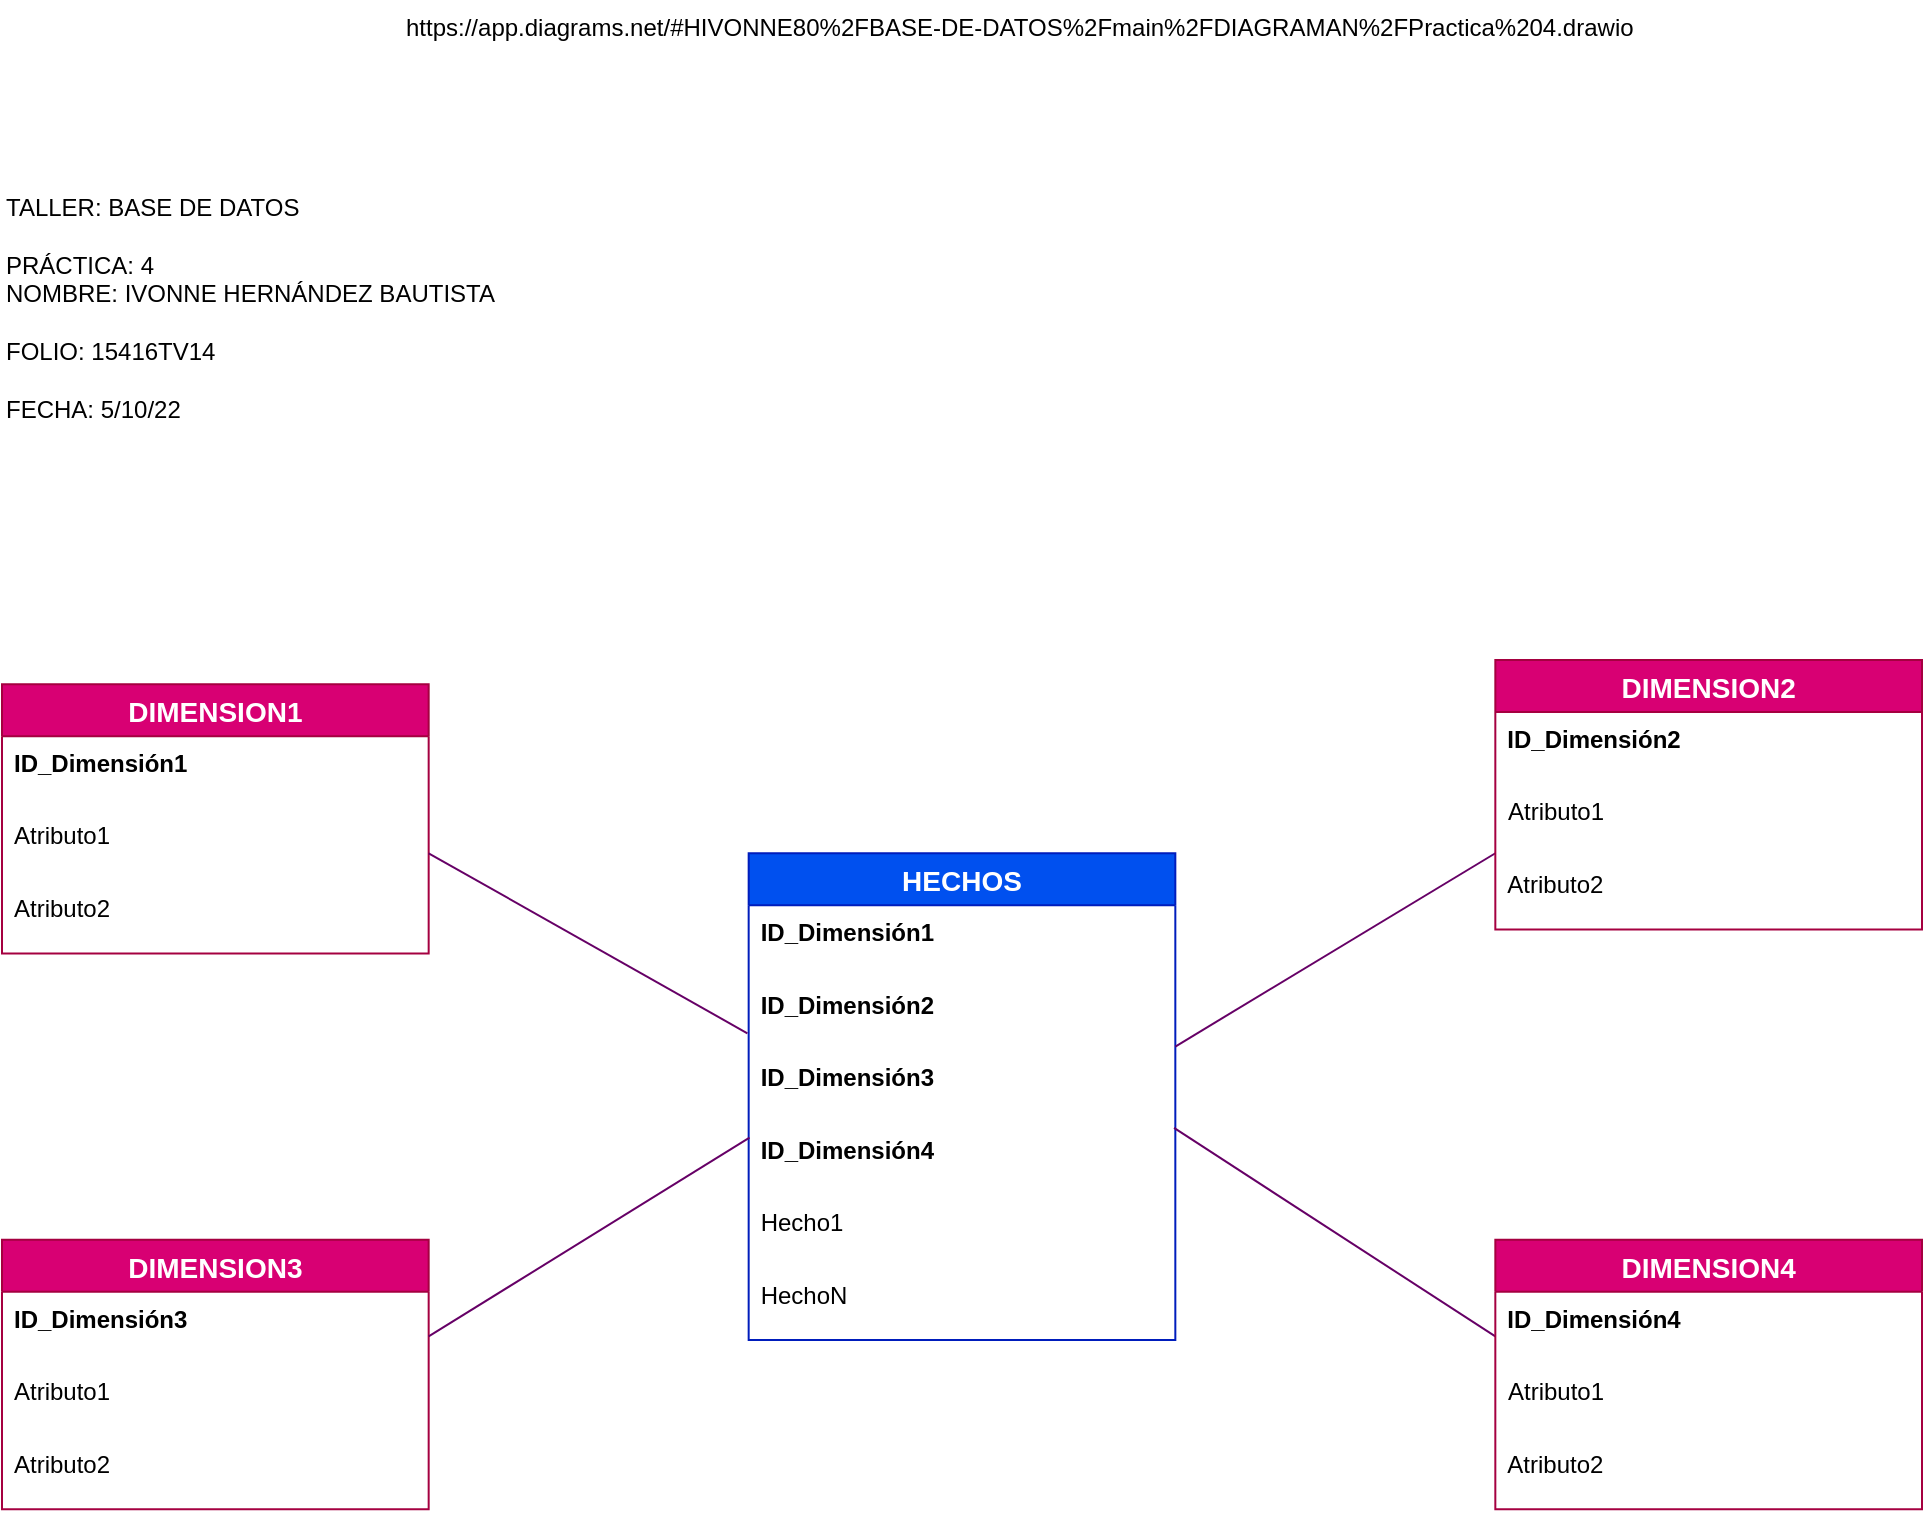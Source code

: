 <mxfile version="20.3.6" type="github" pages="2">
  <diagram id="9ibJy7TVjB15K4Lmft1s" name="Página-1">
    <mxGraphModel dx="1422" dy="794" grid="1" gridSize="10" guides="1" tooltips="1" connect="1" arrows="1" fold="1" page="1" pageScale="1" pageWidth="1169" pageHeight="827" math="0" shadow="0">
      <root>
        <mxCell id="0" />
        <mxCell id="1" parent="0" />
        <mxCell id="L-MqwaFZbTVjXF8py1bF-2" value="" style="group" vertex="1" connectable="0" parent="1">
          <mxGeometry x="40" y="370" width="960" height="430" as="geometry" />
        </mxCell>
        <mxCell id="L-MqwaFZbTVjXF8py1bF-3" value="HECHOS" style="swimlane;fontStyle=1;childLayout=stackLayout;horizontal=1;startSize=26;horizontalStack=0;resizeParent=1;resizeParentMax=0;resizeLast=0;collapsible=1;marginBottom=0;align=center;fontSize=14;fillColor=#0050ef;strokeColor=#001DBC;fontColor=#ffffff;" vertex="1" parent="L-MqwaFZbTVjXF8py1bF-2">
          <mxGeometry x="373.333" y="96.629" width="213.333" height="243.416" as="geometry" />
        </mxCell>
        <mxCell id="L-MqwaFZbTVjXF8py1bF-4" value="ID_Dimensión1" style="text;strokeColor=none;fillColor=none;spacingLeft=4;spacingRight=4;overflow=hidden;rotatable=0;points=[[0,0.5],[1,0.5]];portConstraint=eastwest;fontSize=12;fontStyle=1" vertex="1" parent="L-MqwaFZbTVjXF8py1bF-3">
          <mxGeometry y="26" width="213.333" height="36.236" as="geometry" />
        </mxCell>
        <mxCell id="L-MqwaFZbTVjXF8py1bF-5" value="ID_Dimensión2" style="text;strokeColor=none;fillColor=none;spacingLeft=4;spacingRight=4;overflow=hidden;rotatable=0;points=[[0,0.5],[1,0.5]];portConstraint=eastwest;fontSize=12;fontStyle=1" vertex="1" parent="L-MqwaFZbTVjXF8py1bF-3">
          <mxGeometry y="62.236" width="213.333" height="36.236" as="geometry" />
        </mxCell>
        <mxCell id="L-MqwaFZbTVjXF8py1bF-6" value="ID_Dimensión3" style="text;strokeColor=none;fillColor=none;spacingLeft=4;spacingRight=4;overflow=hidden;rotatable=0;points=[[0,0.5],[1,0.5]];portConstraint=eastwest;fontSize=12;fontStyle=1" vertex="1" parent="L-MqwaFZbTVjXF8py1bF-3">
          <mxGeometry y="98.472" width="213.333" height="36.236" as="geometry" />
        </mxCell>
        <mxCell id="L-MqwaFZbTVjXF8py1bF-7" value="ID_Dimensión4" style="text;strokeColor=none;fillColor=none;spacingLeft=4;spacingRight=4;overflow=hidden;rotatable=0;points=[[0,0.5],[1,0.5]];portConstraint=eastwest;fontSize=12;fontStyle=1" vertex="1" parent="L-MqwaFZbTVjXF8py1bF-3">
          <mxGeometry y="134.708" width="213.333" height="36.236" as="geometry" />
        </mxCell>
        <mxCell id="L-MqwaFZbTVjXF8py1bF-8" value="Hecho1" style="text;strokeColor=none;fillColor=none;spacingLeft=4;spacingRight=4;overflow=hidden;rotatable=0;points=[[0,0.5],[1,0.5]];portConstraint=eastwest;fontSize=12;" vertex="1" parent="L-MqwaFZbTVjXF8py1bF-3">
          <mxGeometry y="170.944" width="213.333" height="36.236" as="geometry" />
        </mxCell>
        <mxCell id="L-MqwaFZbTVjXF8py1bF-9" value="HechoN" style="text;strokeColor=none;fillColor=none;spacingLeft=4;spacingRight=4;overflow=hidden;rotatable=0;points=[[0,0.5],[1,0.5]];portConstraint=eastwest;fontSize=12;" vertex="1" parent="L-MqwaFZbTVjXF8py1bF-3">
          <mxGeometry y="207.18" width="213.333" height="36.236" as="geometry" />
        </mxCell>
        <mxCell id="L-MqwaFZbTVjXF8py1bF-10" value="DIMENSION1" style="swimlane;fontStyle=1;childLayout=stackLayout;horizontal=1;startSize=26;horizontalStack=0;resizeParent=1;resizeParentMax=0;resizeLast=0;collapsible=1;marginBottom=0;align=center;fontSize=14;fillColor=#d80073;strokeColor=#A50040;fontColor=#ffffff;" vertex="1" parent="L-MqwaFZbTVjXF8py1bF-2">
          <mxGeometry y="12.079" width="213.333" height="134.708" as="geometry" />
        </mxCell>
        <mxCell id="L-MqwaFZbTVjXF8py1bF-11" value="ID_Dimensión1" style="text;strokeColor=none;fillColor=none;spacingLeft=4;spacingRight=4;overflow=hidden;rotatable=0;points=[[0,0.5],[1,0.5]];portConstraint=eastwest;fontSize=12;fontStyle=1;labelBorderColor=none;fontColor=default;" vertex="1" parent="L-MqwaFZbTVjXF8py1bF-10">
          <mxGeometry y="26" width="213.333" height="36.236" as="geometry" />
        </mxCell>
        <mxCell id="L-MqwaFZbTVjXF8py1bF-12" value="Atributo1" style="text;strokeColor=none;fillColor=none;spacingLeft=4;spacingRight=4;overflow=hidden;rotatable=0;points=[[0,0.5],[1,0.5]];portConstraint=eastwest;fontSize=12;html=1;" vertex="1" parent="L-MqwaFZbTVjXF8py1bF-10">
          <mxGeometry y="62.236" width="213.333" height="36.236" as="geometry" />
        </mxCell>
        <mxCell id="L-MqwaFZbTVjXF8py1bF-13" value="Atributo2" style="text;strokeColor=none;fillColor=none;spacingLeft=4;spacingRight=4;overflow=hidden;rotatable=0;points=[[0,0.5],[1,0.5]];portConstraint=eastwest;fontSize=12;" vertex="1" parent="L-MqwaFZbTVjXF8py1bF-10">
          <mxGeometry y="98.472" width="213.333" height="36.236" as="geometry" />
        </mxCell>
        <mxCell id="L-MqwaFZbTVjXF8py1bF-14" value="DIMENSION3" style="swimlane;fontStyle=1;childLayout=stackLayout;horizontal=1;startSize=26;horizontalStack=0;resizeParent=1;resizeParentMax=0;resizeLast=0;collapsible=1;marginBottom=0;align=center;fontSize=14;fillColor=#d80073;strokeColor=#A50040;fontColor=#ffffff;" vertex="1" parent="L-MqwaFZbTVjXF8py1bF-2">
          <mxGeometry y="289.888" width="213.333" height="134.708" as="geometry" />
        </mxCell>
        <mxCell id="L-MqwaFZbTVjXF8py1bF-15" value="ID_Dimensión3" style="text;strokeColor=none;fillColor=none;spacingLeft=4;spacingRight=4;overflow=hidden;rotatable=0;points=[[0,0.5],[1,0.5]];portConstraint=eastwest;fontSize=12;fontStyle=1" vertex="1" parent="L-MqwaFZbTVjXF8py1bF-14">
          <mxGeometry y="26" width="213.333" height="36.236" as="geometry" />
        </mxCell>
        <mxCell id="L-MqwaFZbTVjXF8py1bF-16" value="Atributo1" style="text;strokeColor=none;fillColor=none;spacingLeft=4;spacingRight=4;overflow=hidden;rotatable=0;points=[[0,0.5],[1,0.5]];portConstraint=eastwest;fontSize=12;" vertex="1" parent="L-MqwaFZbTVjXF8py1bF-14">
          <mxGeometry y="62.236" width="213.333" height="36.236" as="geometry" />
        </mxCell>
        <mxCell id="L-MqwaFZbTVjXF8py1bF-17" value="Atributo2" style="text;strokeColor=none;fillColor=none;spacingLeft=4;spacingRight=4;overflow=hidden;rotatable=0;points=[[0,0.5],[1,0.5]];portConstraint=eastwest;fontSize=12;" vertex="1" parent="L-MqwaFZbTVjXF8py1bF-14">
          <mxGeometry y="98.472" width="213.333" height="36.236" as="geometry" />
        </mxCell>
        <mxCell id="L-MqwaFZbTVjXF8py1bF-18" value="" style="endArrow=none;html=1;fontColor=#0000CC;strokeColor=#660066;rounded=0;" edge="1" parent="L-MqwaFZbTVjXF8py1bF-2">
          <mxGeometry relative="1" as="geometry">
            <mxPoint x="586.667" y="193.258" as="sourcePoint" />
            <mxPoint x="746.667" y="96.629" as="targetPoint" />
          </mxGeometry>
        </mxCell>
        <mxCell id="L-MqwaFZbTVjXF8py1bF-19" value="" style="endArrow=none;html=1;fontColor=#0000CC;entryX=0.002;entryY=0.207;entryDx=0;entryDy=0;entryPerimeter=0;strokeColor=#660066;rounded=0;" edge="1" parent="L-MqwaFZbTVjXF8py1bF-2" target="L-MqwaFZbTVjXF8py1bF-7">
          <mxGeometry relative="1" as="geometry">
            <mxPoint x="213.333" y="338.202" as="sourcePoint" />
            <mxPoint x="424.96" y="265.73" as="targetPoint" />
          </mxGeometry>
        </mxCell>
        <mxCell id="L-MqwaFZbTVjXF8py1bF-20" value="" style="endArrow=none;html=1;fontColor=#0000CC;strokeColor=#660066;rounded=0;exitX=0.997;exitY=0.073;exitDx=0;exitDy=0;exitPerimeter=0;" edge="1" parent="L-MqwaFZbTVjXF8py1bF-2" source="L-MqwaFZbTVjXF8py1bF-7">
          <mxGeometry relative="1" as="geometry">
            <mxPoint x="600" y="205.337" as="sourcePoint" />
            <mxPoint x="746.667" y="338.202" as="targetPoint" />
          </mxGeometry>
        </mxCell>
        <mxCell id="L-MqwaFZbTVjXF8py1bF-21" value="" style="endArrow=none;html=1;fontColor=#0000CC;entryX=-0.003;entryY=0.767;entryDx=0;entryDy=0;entryPerimeter=0;strokeColor=#660066;rounded=0;" edge="1" parent="L-MqwaFZbTVjXF8py1bF-2" target="L-MqwaFZbTVjXF8py1bF-5">
          <mxGeometry relative="1" as="geometry">
            <mxPoint x="213.333" y="96.629" as="sourcePoint" />
            <mxPoint x="387.093" y="256.321" as="targetPoint" />
          </mxGeometry>
        </mxCell>
        <mxCell id="L-MqwaFZbTVjXF8py1bF-22" value="DIMENSION2" style="swimlane;fontStyle=1;childLayout=stackLayout;horizontal=1;startSize=26;horizontalStack=0;resizeParent=1;resizeParentMax=0;resizeLast=0;collapsible=1;marginBottom=0;align=center;fontSize=14;fillColor=#d80073;strokeColor=#A50040;fontColor=#ffffff;" vertex="1" parent="L-MqwaFZbTVjXF8py1bF-2">
          <mxGeometry x="746.667" width="213.333" height="134.708" as="geometry" />
        </mxCell>
        <mxCell id="L-MqwaFZbTVjXF8py1bF-23" value="ID_Dimensión2" style="text;strokeColor=none;fillColor=none;spacingLeft=4;spacingRight=4;overflow=hidden;rotatable=0;points=[[0,0.5],[1,0.5]];portConstraint=eastwest;fontSize=12;fontStyle=1;labelBorderColor=none;fontColor=default;" vertex="1" parent="L-MqwaFZbTVjXF8py1bF-22">
          <mxGeometry y="26" width="213.333" height="36.236" as="geometry" />
        </mxCell>
        <mxCell id="L-MqwaFZbTVjXF8py1bF-24" value="Atributo1" style="text;strokeColor=none;fillColor=none;spacingLeft=4;spacingRight=4;overflow=hidden;rotatable=0;points=[[0,0.5],[1,0.5]];portConstraint=eastwest;fontSize=12;html=1;" vertex="1" parent="L-MqwaFZbTVjXF8py1bF-22">
          <mxGeometry y="62.236" width="213.333" height="36.236" as="geometry" />
        </mxCell>
        <mxCell id="L-MqwaFZbTVjXF8py1bF-25" value="Atributo2" style="text;strokeColor=none;fillColor=none;spacingLeft=4;spacingRight=4;overflow=hidden;rotatable=0;points=[[0,0.5],[1,0.5]];portConstraint=eastwest;fontSize=12;" vertex="1" parent="L-MqwaFZbTVjXF8py1bF-22">
          <mxGeometry y="98.472" width="213.333" height="36.236" as="geometry" />
        </mxCell>
        <mxCell id="L-MqwaFZbTVjXF8py1bF-26" value="DIMENSION4" style="swimlane;fontStyle=1;childLayout=stackLayout;horizontal=1;startSize=26;horizontalStack=0;resizeParent=1;resizeParentMax=0;resizeLast=0;collapsible=1;marginBottom=0;align=center;fontSize=14;fillColor=#d80073;strokeColor=#A50040;fontColor=#ffffff;" vertex="1" parent="L-MqwaFZbTVjXF8py1bF-2">
          <mxGeometry x="746.667" y="289.888" width="213.333" height="134.708" as="geometry" />
        </mxCell>
        <mxCell id="L-MqwaFZbTVjXF8py1bF-27" value="ID_Dimensión4" style="text;strokeColor=none;fillColor=none;spacingLeft=4;spacingRight=4;overflow=hidden;rotatable=0;points=[[0,0.5],[1,0.5]];portConstraint=eastwest;fontSize=12;fontStyle=1;labelBorderColor=none;fontColor=default;" vertex="1" parent="L-MqwaFZbTVjXF8py1bF-26">
          <mxGeometry y="26" width="213.333" height="36.236" as="geometry" />
        </mxCell>
        <mxCell id="L-MqwaFZbTVjXF8py1bF-28" value="Atributo1" style="text;strokeColor=none;fillColor=none;spacingLeft=4;spacingRight=4;overflow=hidden;rotatable=0;points=[[0,0.5],[1,0.5]];portConstraint=eastwest;fontSize=12;html=1;" vertex="1" parent="L-MqwaFZbTVjXF8py1bF-26">
          <mxGeometry y="62.236" width="213.333" height="36.236" as="geometry" />
        </mxCell>
        <mxCell id="L-MqwaFZbTVjXF8py1bF-29" value="Atributo2" style="text;strokeColor=none;fillColor=none;spacingLeft=4;spacingRight=4;overflow=hidden;rotatable=0;points=[[0,0.5],[1,0.5]];portConstraint=eastwest;fontSize=12;" vertex="1" parent="L-MqwaFZbTVjXF8py1bF-26">
          <mxGeometry y="98.472" width="213.333" height="36.236" as="geometry" />
        </mxCell>
        <mxCell id="idi_wTjxyO-uuERL-XuU-1" value="TALLER: BASE DE DATOS&lt;br/&gt;&lt;br&gt;PRÁCTICA: 4&lt;br&gt;NOMBRE: IVONNE HERNÁNDEZ BAUTISTA&lt;br/&gt;&lt;br&gt;FOLIO: 15416TV14&lt;br/&gt;&lt;br&gt;FECHA: 5/10/22" style="text;whiteSpace=wrap;html=1;" vertex="1" parent="1">
          <mxGeometry x="40" y="130" width="290" height="140" as="geometry" />
        </mxCell>
        <mxCell id="idi_wTjxyO-uuERL-XuU-2" value="https://app.diagrams.net/#HIVONNE80%2FBASE-DE-DATOS%2Fmain%2FDIAGRAMAN%2FPractica%204.drawio" style="text;whiteSpace=wrap;html=1;" vertex="1" parent="1">
          <mxGeometry x="240" y="40" width="720" height="50" as="geometry" />
        </mxCell>
      </root>
    </mxGraphModel>
  </diagram>
  <diagram id="X1isnR3QcrhBbGk0Cz9l" name="Página-2">
    <mxGraphModel dx="1422" dy="794" grid="1" gridSize="10" guides="1" tooltips="1" connect="1" arrows="1" fold="1" page="1" pageScale="1" pageWidth="1169" pageHeight="827" math="0" shadow="0">
      <root>
        <mxCell id="0" />
        <mxCell id="1" parent="0" />
        <mxCell id="GGBiILvX3UtR-TjB2vxj-1" value="" style="group" vertex="1" connectable="0" parent="1">
          <mxGeometry x="10" y="280" width="1120" height="436" as="geometry" />
        </mxCell>
        <mxCell id="GGBiILvX3UtR-TjB2vxj-2" value="HECHOS" style="swimlane;fontStyle=1;childLayout=stackLayout;horizontal=1;startSize=26;horizontalStack=0;resizeParent=1;resizeParentMax=0;resizeLast=0;collapsible=1;marginBottom=0;align=center;fontSize=14;fillColor=#0050ef;strokeColor=#001DBC;fontColor=#ffffff;" vertex="1" parent="GGBiILvX3UtR-TjB2vxj-1">
          <mxGeometry x="494.118" y="129.249" width="131.765" height="181.099" as="geometry" />
        </mxCell>
        <mxCell id="GGBiILvX3UtR-TjB2vxj-3" value="ID_Dimensión1" style="text;strokeColor=none;fillColor=none;spacingLeft=4;spacingRight=4;overflow=hidden;rotatable=0;points=[[0,0.5],[1,0.5]];portConstraint=eastwest;fontSize=12;fontStyle=1" vertex="1" parent="GGBiILvX3UtR-TjB2vxj-2">
          <mxGeometry y="26" width="131.765" height="25.85" as="geometry" />
        </mxCell>
        <mxCell id="GGBiILvX3UtR-TjB2vxj-4" value="ID_Dimensión2" style="text;strokeColor=none;fillColor=none;spacingLeft=4;spacingRight=4;overflow=hidden;rotatable=0;points=[[0,0.5],[1,0.5]];portConstraint=eastwest;fontSize=12;fontStyle=1" vertex="1" parent="GGBiILvX3UtR-TjB2vxj-2">
          <mxGeometry y="51.85" width="131.765" height="25.85" as="geometry" />
        </mxCell>
        <mxCell id="GGBiILvX3UtR-TjB2vxj-5" value="ID_Dimensión3" style="text;strokeColor=none;fillColor=none;spacingLeft=4;spacingRight=4;overflow=hidden;rotatable=0;points=[[0,0.5],[1,0.5]];portConstraint=eastwest;fontSize=12;fontStyle=1" vertex="1" parent="GGBiILvX3UtR-TjB2vxj-2">
          <mxGeometry y="77.7" width="131.765" height="25.85" as="geometry" />
        </mxCell>
        <mxCell id="GGBiILvX3UtR-TjB2vxj-6" value="ID_Dimensión4" style="text;strokeColor=none;fillColor=none;spacingLeft=4;spacingRight=4;overflow=hidden;rotatable=0;points=[[0,0.5],[1,0.5]];portConstraint=eastwest;fontSize=12;fontStyle=1" vertex="1" parent="GGBiILvX3UtR-TjB2vxj-2">
          <mxGeometry y="103.549" width="131.765" height="25.85" as="geometry" />
        </mxCell>
        <mxCell id="GGBiILvX3UtR-TjB2vxj-7" value="Hecho1" style="text;strokeColor=none;fillColor=none;spacingLeft=4;spacingRight=4;overflow=hidden;rotatable=0;points=[[0,0.5],[1,0.5]];portConstraint=eastwest;fontSize=12;" vertex="1" parent="GGBiILvX3UtR-TjB2vxj-2">
          <mxGeometry y="129.399" width="131.765" height="25.85" as="geometry" />
        </mxCell>
        <mxCell id="GGBiILvX3UtR-TjB2vxj-8" value="HechoN" style="text;strokeColor=none;fillColor=none;spacingLeft=4;spacingRight=4;overflow=hidden;rotatable=0;points=[[0,0.5],[1,0.5]];portConstraint=eastwest;fontSize=12;" vertex="1" parent="GGBiILvX3UtR-TjB2vxj-2">
          <mxGeometry y="155.249" width="131.765" height="25.85" as="geometry" />
        </mxCell>
        <mxCell id="GGBiILvX3UtR-TjB2vxj-9" value="DIMENSION1" style="swimlane;fontStyle=1;childLayout=stackLayout;horizontal=1;startSize=26;horizontalStack=0;resizeParent=1;resizeParentMax=0;resizeLast=0;collapsible=1;marginBottom=0;align=center;fontSize=14;fillColor=#d80073;strokeColor=#A50040;fontColor=#ffffff;" vertex="1" parent="GGBiILvX3UtR-TjB2vxj-1">
          <mxGeometry x="263.529" y="86.166" width="131.765" height="103.549" as="geometry" />
        </mxCell>
        <mxCell id="GGBiILvX3UtR-TjB2vxj-10" value="ID_Dimensión1" style="text;strokeColor=none;fillColor=none;spacingLeft=4;spacingRight=4;overflow=hidden;rotatable=0;points=[[0,0.5],[1,0.5]];portConstraint=eastwest;fontSize=12;fontStyle=1;labelBorderColor=none;fontColor=default;" vertex="1" parent="GGBiILvX3UtR-TjB2vxj-9">
          <mxGeometry y="26" width="131.765" height="25.85" as="geometry" />
        </mxCell>
        <mxCell id="GGBiILvX3UtR-TjB2vxj-11" value="Atributo1" style="text;strokeColor=none;fillColor=none;spacingLeft=4;spacingRight=4;overflow=hidden;rotatable=0;points=[[0,0.5],[1,0.5]];portConstraint=eastwest;fontSize=12;html=1;" vertex="1" parent="GGBiILvX3UtR-TjB2vxj-9">
          <mxGeometry y="51.85" width="131.765" height="25.85" as="geometry" />
        </mxCell>
        <mxCell id="GGBiILvX3UtR-TjB2vxj-12" value="Atributo2" style="text;strokeColor=none;fillColor=none;spacingLeft=4;spacingRight=4;overflow=hidden;rotatable=0;points=[[0,0.5],[1,0.5]];portConstraint=eastwest;fontSize=12;" vertex="1" parent="GGBiILvX3UtR-TjB2vxj-9">
          <mxGeometry y="77.7" width="131.765" height="25.85" as="geometry" />
        </mxCell>
        <mxCell id="GGBiILvX3UtR-TjB2vxj-13" value="DIMENSION3" style="swimlane;fontStyle=1;childLayout=stackLayout;horizontal=1;startSize=26;horizontalStack=0;resizeParent=1;resizeParentMax=0;resizeLast=0;collapsible=1;marginBottom=0;align=center;fontSize=14;fillColor=#d80073;strokeColor=#A50040;fontColor=#ffffff;" vertex="1" parent="GGBiILvX3UtR-TjB2vxj-1">
          <mxGeometry x="263.529" y="275.731" width="131.765" height="103.549" as="geometry" />
        </mxCell>
        <mxCell id="GGBiILvX3UtR-TjB2vxj-14" value="ID_Dimensión3" style="text;strokeColor=none;fillColor=none;spacingLeft=4;spacingRight=4;overflow=hidden;rotatable=0;points=[[0,0.5],[1,0.5]];portConstraint=eastwest;fontSize=12;fontStyle=1" vertex="1" parent="GGBiILvX3UtR-TjB2vxj-13">
          <mxGeometry y="26" width="131.765" height="25.85" as="geometry" />
        </mxCell>
        <mxCell id="GGBiILvX3UtR-TjB2vxj-15" value="Atributo1" style="text;strokeColor=none;fillColor=none;spacingLeft=4;spacingRight=4;overflow=hidden;rotatable=0;points=[[0,0.5],[1,0.5]];portConstraint=eastwest;fontSize=12;" vertex="1" parent="GGBiILvX3UtR-TjB2vxj-13">
          <mxGeometry y="51.85" width="131.765" height="25.85" as="geometry" />
        </mxCell>
        <mxCell id="GGBiILvX3UtR-TjB2vxj-16" value="Atributo2" style="text;strokeColor=none;fillColor=none;spacingLeft=4;spacingRight=4;overflow=hidden;rotatable=0;points=[[0,0.5],[1,0.5]];portConstraint=eastwest;fontSize=12;" vertex="1" parent="GGBiILvX3UtR-TjB2vxj-13">
          <mxGeometry y="77.7" width="131.765" height="25.85" as="geometry" />
        </mxCell>
        <mxCell id="GGBiILvX3UtR-TjB2vxj-17" value="" style="endArrow=none;html=1;fontColor=#0000CC;strokeColor=#660066;rounded=0;" edge="1" parent="GGBiILvX3UtR-TjB2vxj-1">
          <mxGeometry relative="1" as="geometry">
            <mxPoint x="625.882" y="198.182" as="sourcePoint" />
            <mxPoint x="724.706" y="129.249" as="targetPoint" />
          </mxGeometry>
        </mxCell>
        <mxCell id="GGBiILvX3UtR-TjB2vxj-18" value="" style="endArrow=none;html=1;fontColor=#0000CC;entryX=0.002;entryY=0.207;entryDx=0;entryDy=0;entryPerimeter=0;strokeColor=#660066;rounded=0;" edge="1" parent="GGBiILvX3UtR-TjB2vxj-1" target="GGBiILvX3UtR-TjB2vxj-6">
          <mxGeometry relative="1" as="geometry">
            <mxPoint x="395.294" y="301.581" as="sourcePoint" />
            <mxPoint x="526.005" y="249.881" as="targetPoint" />
          </mxGeometry>
        </mxCell>
        <mxCell id="GGBiILvX3UtR-TjB2vxj-19" value="" style="endArrow=none;html=1;fontColor=#0000CC;strokeColor=#660066;rounded=0;exitX=0.997;exitY=0.073;exitDx=0;exitDy=0;exitPerimeter=0;" edge="1" parent="GGBiILvX3UtR-TjB2vxj-1" source="GGBiILvX3UtR-TjB2vxj-6">
          <mxGeometry relative="1" as="geometry">
            <mxPoint x="634.118" y="206.798" as="sourcePoint" />
            <mxPoint x="724.706" y="301.581" as="targetPoint" />
          </mxGeometry>
        </mxCell>
        <mxCell id="GGBiILvX3UtR-TjB2vxj-20" value="" style="endArrow=none;html=1;fontColor=#0000CC;entryX=-0.003;entryY=0.767;entryDx=0;entryDy=0;entryPerimeter=0;strokeColor=#660066;rounded=0;" edge="1" parent="GGBiILvX3UtR-TjB2vxj-1" target="GGBiILvX3UtR-TjB2vxj-4">
          <mxGeometry relative="1" as="geometry">
            <mxPoint x="395.294" y="129.249" as="sourcePoint" />
            <mxPoint x="502.616" y="243.169" as="targetPoint" />
          </mxGeometry>
        </mxCell>
        <mxCell id="GGBiILvX3UtR-TjB2vxj-21" value="" style="endArrow=none;html=1;fontColor=#0000CC;entryX=0;entryY=0.5;entryDx=0;entryDy=0;strokeColor=#660066;rounded=0;" edge="1" parent="GGBiILvX3UtR-TjB2vxj-1" target="GGBiILvX3UtR-TjB2vxj-11">
          <mxGeometry relative="1" as="geometry">
            <mxPoint x="131.765" y="61.169" as="sourcePoint" />
            <mxPoint x="230.193" y="129.249" as="targetPoint" />
          </mxGeometry>
        </mxCell>
        <mxCell id="GGBiILvX3UtR-TjB2vxj-22" value="" style="endArrow=none;html=1;fontColor=#0000CC;strokeColor=#660066;rounded=0;entryX=0;entryY=0.133;entryDx=0;entryDy=0;entryPerimeter=0;" edge="1" parent="GGBiILvX3UtR-TjB2vxj-1">
          <mxGeometry relative="1" as="geometry">
            <mxPoint x="856.471" y="129.249" as="sourcePoint" />
            <mxPoint x="988.235" y="25.841" as="targetPoint" />
          </mxGeometry>
        </mxCell>
        <mxCell id="GGBiILvX3UtR-TjB2vxj-23" value="" style="endArrow=none;html=1;fontColor=#0000CC;strokeColor=#660066;rounded=0;entryX=0.011;entryY=0.887;entryDx=0;entryDy=0;entryPerimeter=0;exitX=1;exitY=0.5;exitDx=0;exitDy=0;" edge="1" parent="GGBiILvX3UtR-TjB2vxj-1">
          <mxGeometry relative="1" as="geometry">
            <mxPoint x="856.471" y="130.111" as="sourcePoint" />
            <mxPoint x="989.685" y="200.431" as="targetPoint" />
          </mxGeometry>
        </mxCell>
        <mxCell id="GGBiILvX3UtR-TjB2vxj-24" value="" style="endArrow=none;html=1;fontColor=#0000CC;strokeColor=#660066;rounded=0;entryX=0.011;entryY=0.887;entryDx=0;entryDy=0;entryPerimeter=0;exitX=1;exitY=0.5;exitDx=0;exitDy=0;" edge="1" parent="GGBiILvX3UtR-TjB2vxj-1">
          <mxGeometry relative="1" as="geometry">
            <mxPoint x="856.471" y="301.581" as="sourcePoint" />
            <mxPoint x="989.685" y="371.901" as="targetPoint" />
          </mxGeometry>
        </mxCell>
        <mxCell id="GGBiILvX3UtR-TjB2vxj-25" value="DIMENSION5" style="swimlane;fontStyle=1;childLayout=stackLayout;horizontal=1;startSize=26;horizontalStack=0;resizeParent=1;resizeParentMax=0;resizeLast=0;collapsible=1;marginBottom=0;align=center;fontSize=14;fillColor=#d80073;strokeColor=#A50040;fontColor=#ffffff;" vertex="1" parent="GGBiILvX3UtR-TjB2vxj-1">
          <mxGeometry y="34.466" width="131.765" height="103.549" as="geometry" />
        </mxCell>
        <mxCell id="GGBiILvX3UtR-TjB2vxj-26" value="ID_Dimensión5" style="text;strokeColor=none;fillColor=none;spacingLeft=4;spacingRight=4;overflow=hidden;rotatable=0;points=[[0,0.5],[1,0.5]];portConstraint=eastwest;fontSize=12;fontStyle=1;labelBorderColor=none;fontColor=default;" vertex="1" parent="GGBiILvX3UtR-TjB2vxj-25">
          <mxGeometry y="26" width="131.765" height="25.85" as="geometry" />
        </mxCell>
        <mxCell id="GGBiILvX3UtR-TjB2vxj-27" value="Atributo1" style="text;strokeColor=none;fillColor=none;spacingLeft=4;spacingRight=4;overflow=hidden;rotatable=0;points=[[0,0.5],[1,0.5]];portConstraint=eastwest;fontSize=12;html=1;" vertex="1" parent="GGBiILvX3UtR-TjB2vxj-25">
          <mxGeometry y="51.85" width="131.765" height="25.85" as="geometry" />
        </mxCell>
        <mxCell id="GGBiILvX3UtR-TjB2vxj-28" value="Atributo2" style="text;strokeColor=none;fillColor=none;spacingLeft=4;spacingRight=4;overflow=hidden;rotatable=0;points=[[0,0.5],[1,0.5]];portConstraint=eastwest;fontSize=12;" vertex="1" parent="GGBiILvX3UtR-TjB2vxj-25">
          <mxGeometry y="77.7" width="131.765" height="25.85" as="geometry" />
        </mxCell>
        <mxCell id="GGBiILvX3UtR-TjB2vxj-29" value="DIMENSION2" style="swimlane;fontStyle=1;childLayout=stackLayout;horizontal=1;startSize=26;horizontalStack=0;resizeParent=1;resizeParentMax=0;resizeLast=0;collapsible=1;marginBottom=0;align=center;fontSize=14;fillColor=#d80073;strokeColor=#A50040;fontColor=#ffffff;" vertex="1" parent="GGBiILvX3UtR-TjB2vxj-1">
          <mxGeometry x="724.706" y="86.166" width="131.765" height="103.549" as="geometry" />
        </mxCell>
        <mxCell id="GGBiILvX3UtR-TjB2vxj-30" value="ID_Dimensión2" style="text;strokeColor=none;fillColor=none;spacingLeft=4;spacingRight=4;overflow=hidden;rotatable=0;points=[[0,0.5],[1,0.5]];portConstraint=eastwest;fontSize=12;fontStyle=1;labelBorderColor=none;fontColor=default;" vertex="1" parent="GGBiILvX3UtR-TjB2vxj-29">
          <mxGeometry y="26" width="131.765" height="25.85" as="geometry" />
        </mxCell>
        <mxCell id="GGBiILvX3UtR-TjB2vxj-31" value="Atributo1" style="text;strokeColor=none;fillColor=none;spacingLeft=4;spacingRight=4;overflow=hidden;rotatable=0;points=[[0,0.5],[1,0.5]];portConstraint=eastwest;fontSize=12;html=1;" vertex="1" parent="GGBiILvX3UtR-TjB2vxj-29">
          <mxGeometry y="51.85" width="131.765" height="25.85" as="geometry" />
        </mxCell>
        <mxCell id="GGBiILvX3UtR-TjB2vxj-32" value="Atributo2" style="text;strokeColor=none;fillColor=none;spacingLeft=4;spacingRight=4;overflow=hidden;rotatable=0;points=[[0,0.5],[1,0.5]];portConstraint=eastwest;fontSize=12;" vertex="1" parent="GGBiILvX3UtR-TjB2vxj-29">
          <mxGeometry y="77.7" width="131.765" height="25.85" as="geometry" />
        </mxCell>
        <mxCell id="GGBiILvX3UtR-TjB2vxj-33" value="DIMENSION4" style="swimlane;fontStyle=1;childLayout=stackLayout;horizontal=1;startSize=26;horizontalStack=0;resizeParent=1;resizeParentMax=0;resizeLast=0;collapsible=1;marginBottom=0;align=center;fontSize=14;fillColor=#d80073;strokeColor=#A50040;fontColor=#ffffff;" vertex="1" parent="GGBiILvX3UtR-TjB2vxj-1">
          <mxGeometry x="724.706" y="275.731" width="131.765" height="103.549" as="geometry" />
        </mxCell>
        <mxCell id="GGBiILvX3UtR-TjB2vxj-34" value="ID_Dimensión4" style="text;strokeColor=none;fillColor=none;spacingLeft=4;spacingRight=4;overflow=hidden;rotatable=0;points=[[0,0.5],[1,0.5]];portConstraint=eastwest;fontSize=12;fontStyle=1;labelBorderColor=none;fontColor=default;" vertex="1" parent="GGBiILvX3UtR-TjB2vxj-33">
          <mxGeometry y="26" width="131.765" height="25.85" as="geometry" />
        </mxCell>
        <mxCell id="GGBiILvX3UtR-TjB2vxj-35" value="Atributo1" style="text;strokeColor=none;fillColor=none;spacingLeft=4;spacingRight=4;overflow=hidden;rotatable=0;points=[[0,0.5],[1,0.5]];portConstraint=eastwest;fontSize=12;html=1;" vertex="1" parent="GGBiILvX3UtR-TjB2vxj-33">
          <mxGeometry y="51.85" width="131.765" height="25.85" as="geometry" />
        </mxCell>
        <mxCell id="GGBiILvX3UtR-TjB2vxj-36" value="Atributo2" style="text;strokeColor=none;fillColor=none;spacingLeft=4;spacingRight=4;overflow=hidden;rotatable=0;points=[[0,0.5],[1,0.5]];portConstraint=eastwest;fontSize=12;" vertex="1" parent="GGBiILvX3UtR-TjB2vxj-33">
          <mxGeometry y="77.7" width="131.765" height="25.85" as="geometry" />
        </mxCell>
        <mxCell id="GGBiILvX3UtR-TjB2vxj-37" value="DIMENSION6" style="swimlane;fontStyle=1;childLayout=stackLayout;horizontal=1;startSize=26;horizontalStack=0;resizeParent=1;resizeParentMax=0;resizeLast=0;collapsible=1;marginBottom=0;align=center;fontSize=14;fillColor=#d80073;strokeColor=#A50040;fontColor=#ffffff;" vertex="1" parent="GGBiILvX3UtR-TjB2vxj-1">
          <mxGeometry x="988.235" width="131.765" height="103.549" as="geometry" />
        </mxCell>
        <mxCell id="GGBiILvX3UtR-TjB2vxj-38" value="ID_Dimensión6" style="text;strokeColor=none;fillColor=none;spacingLeft=4;spacingRight=4;overflow=hidden;rotatable=0;points=[[0,0.5],[1,0.5]];portConstraint=eastwest;fontSize=12;fontStyle=1;labelBorderColor=none;fontColor=default;" vertex="1" parent="GGBiILvX3UtR-TjB2vxj-37">
          <mxGeometry y="26" width="131.765" height="25.85" as="geometry" />
        </mxCell>
        <mxCell id="GGBiILvX3UtR-TjB2vxj-39" value="Atributo1" style="text;strokeColor=none;fillColor=none;spacingLeft=4;spacingRight=4;overflow=hidden;rotatable=0;points=[[0,0.5],[1,0.5]];portConstraint=eastwest;fontSize=12;html=1;" vertex="1" parent="GGBiILvX3UtR-TjB2vxj-37">
          <mxGeometry y="51.85" width="131.765" height="25.85" as="geometry" />
        </mxCell>
        <mxCell id="GGBiILvX3UtR-TjB2vxj-40" value="Atributo2" style="text;strokeColor=none;fillColor=none;spacingLeft=4;spacingRight=4;overflow=hidden;rotatable=0;points=[[0,0.5],[1,0.5]];portConstraint=eastwest;fontSize=12;" vertex="1" parent="GGBiILvX3UtR-TjB2vxj-37">
          <mxGeometry y="77.7" width="131.765" height="25.85" as="geometry" />
        </mxCell>
        <mxCell id="GGBiILvX3UtR-TjB2vxj-41" value="DIMENSION7" style="swimlane;fontStyle=1;childLayout=stackLayout;horizontal=1;startSize=26;horizontalStack=0;resizeParent=1;resizeParentMax=0;resizeLast=0;collapsible=1;marginBottom=0;align=center;fontSize=14;fillColor=#d80073;strokeColor=#A50040;fontColor=#ffffff;" vertex="1" parent="GGBiILvX3UtR-TjB2vxj-1">
          <mxGeometry x="988.235" y="163.715" width="131.765" height="103.549" as="geometry" />
        </mxCell>
        <mxCell id="GGBiILvX3UtR-TjB2vxj-42" value="ID_Dimensión7" style="text;strokeColor=none;fillColor=none;spacingLeft=4;spacingRight=4;overflow=hidden;rotatable=0;points=[[0,0.5],[1,0.5]];portConstraint=eastwest;fontSize=12;fontStyle=1;labelBorderColor=none;fontColor=default;" vertex="1" parent="GGBiILvX3UtR-TjB2vxj-41">
          <mxGeometry y="26" width="131.765" height="25.85" as="geometry" />
        </mxCell>
        <mxCell id="GGBiILvX3UtR-TjB2vxj-43" value="Atributo1" style="text;strokeColor=none;fillColor=none;spacingLeft=4;spacingRight=4;overflow=hidden;rotatable=0;points=[[0,0.5],[1,0.5]];portConstraint=eastwest;fontSize=12;html=1;" vertex="1" parent="GGBiILvX3UtR-TjB2vxj-41">
          <mxGeometry y="51.85" width="131.765" height="25.85" as="geometry" />
        </mxCell>
        <mxCell id="GGBiILvX3UtR-TjB2vxj-44" value="Atributo2" style="text;strokeColor=none;fillColor=none;spacingLeft=4;spacingRight=4;overflow=hidden;rotatable=0;points=[[0,0.5],[1,0.5]];portConstraint=eastwest;fontSize=12;" vertex="1" parent="GGBiILvX3UtR-TjB2vxj-41">
          <mxGeometry y="77.7" width="131.765" height="25.85" as="geometry" />
        </mxCell>
        <mxCell id="GGBiILvX3UtR-TjB2vxj-45" value="DIMENSION8" style="swimlane;fontStyle=1;childLayout=stackLayout;horizontal=1;startSize=26;horizontalStack=0;resizeParent=1;resizeParentMax=0;resizeLast=0;collapsible=1;marginBottom=0;align=center;fontSize=14;fillColor=#d80073;strokeColor=#A50040;fontColor=#ffffff;" vertex="1" parent="GGBiILvX3UtR-TjB2vxj-1">
          <mxGeometry x="988.235" y="336.047" width="131.765" height="103.549" as="geometry" />
        </mxCell>
        <mxCell id="GGBiILvX3UtR-TjB2vxj-46" value="ID_Dimensión8" style="text;strokeColor=none;fillColor=none;spacingLeft=4;spacingRight=4;overflow=hidden;rotatable=0;points=[[0,0.5],[1,0.5]];portConstraint=eastwest;fontSize=12;fontStyle=1;labelBorderColor=none;fontColor=default;" vertex="1" parent="GGBiILvX3UtR-TjB2vxj-45">
          <mxGeometry y="26" width="131.765" height="25.85" as="geometry" />
        </mxCell>
        <mxCell id="GGBiILvX3UtR-TjB2vxj-47" value="Atributo1" style="text;strokeColor=none;fillColor=none;spacingLeft=4;spacingRight=4;overflow=hidden;rotatable=0;points=[[0,0.5],[1,0.5]];portConstraint=eastwest;fontSize=12;html=1;" vertex="1" parent="GGBiILvX3UtR-TjB2vxj-45">
          <mxGeometry y="51.85" width="131.765" height="25.85" as="geometry" />
        </mxCell>
        <mxCell id="GGBiILvX3UtR-TjB2vxj-48" value="Atributo2" style="text;strokeColor=none;fillColor=none;spacingLeft=4;spacingRight=4;overflow=hidden;rotatable=0;points=[[0,0.5],[1,0.5]];portConstraint=eastwest;fontSize=12;" vertex="1" parent="GGBiILvX3UtR-TjB2vxj-45">
          <mxGeometry y="77.7" width="131.765" height="25.85" as="geometry" />
        </mxCell>
      </root>
    </mxGraphModel>
  </diagram>
</mxfile>
